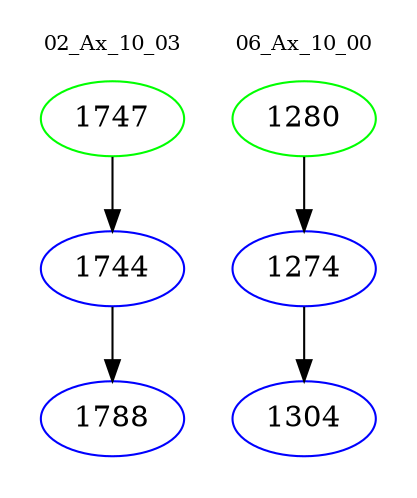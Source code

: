 digraph{
subgraph cluster_0 {
color = white
label = "02_Ax_10_03";
fontsize=10;
T0_1747 [label="1747", color="green"]
T0_1747 -> T0_1744 [color="black"]
T0_1744 [label="1744", color="blue"]
T0_1744 -> T0_1788 [color="black"]
T0_1788 [label="1788", color="blue"]
}
subgraph cluster_1 {
color = white
label = "06_Ax_10_00";
fontsize=10;
T1_1280 [label="1280", color="green"]
T1_1280 -> T1_1274 [color="black"]
T1_1274 [label="1274", color="blue"]
T1_1274 -> T1_1304 [color="black"]
T1_1304 [label="1304", color="blue"]
}
}
